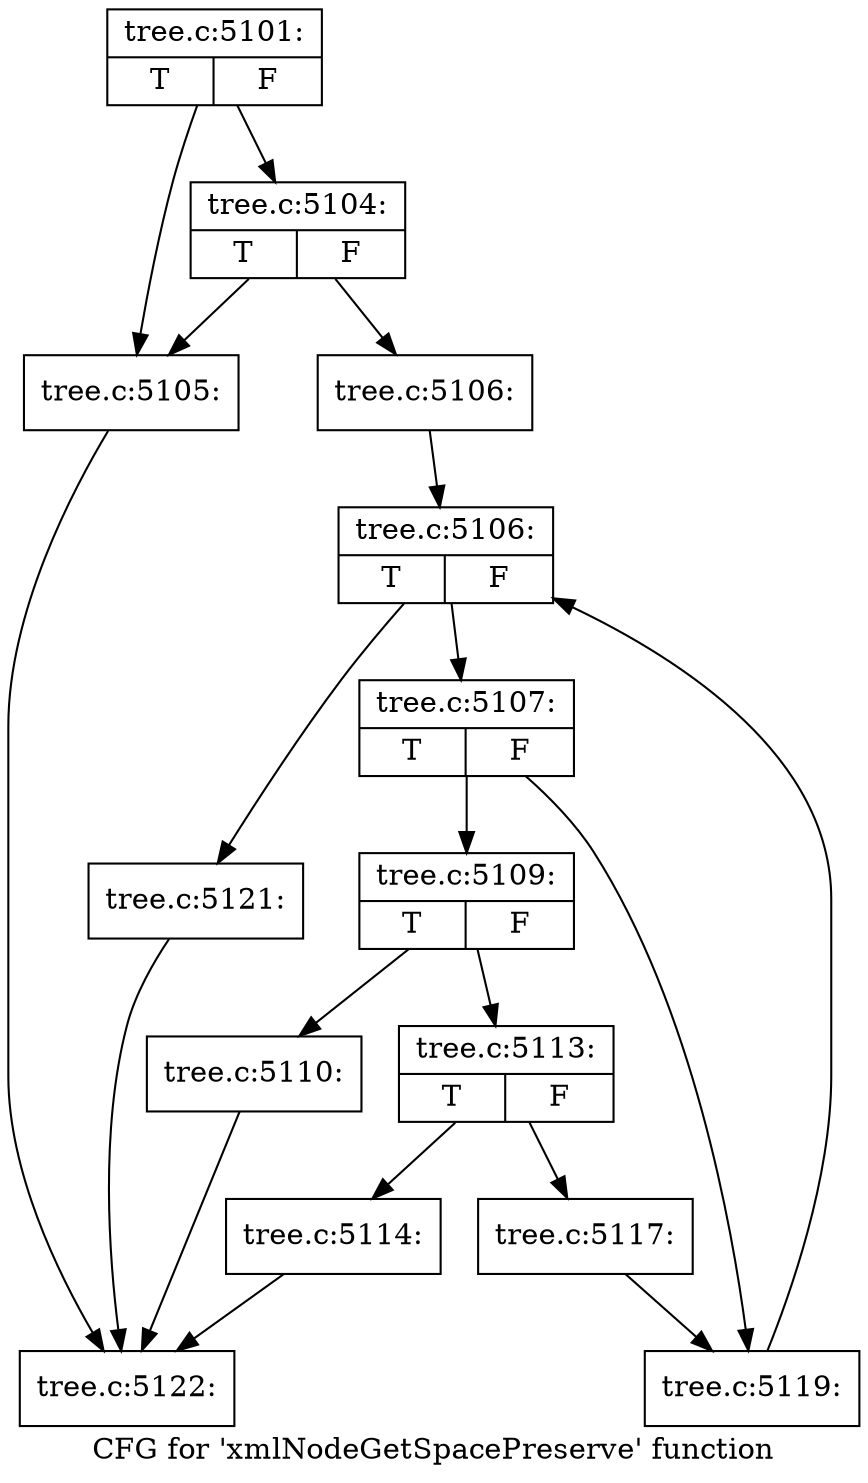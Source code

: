 digraph "CFG for 'xmlNodeGetSpacePreserve' function" {
	label="CFG for 'xmlNodeGetSpacePreserve' function";

	Node0x55ad0bc6df10 [shape=record,label="{tree.c:5101:|{<s0>T|<s1>F}}"];
	Node0x55ad0bc6df10 -> Node0x55ad0baaa3d0;
	Node0x55ad0bc6df10 -> Node0x55ad0baaa470;
	Node0x55ad0baaa470 [shape=record,label="{tree.c:5104:|{<s0>T|<s1>F}}"];
	Node0x55ad0baaa470 -> Node0x55ad0baaa3d0;
	Node0x55ad0baaa470 -> Node0x55ad0baaa420;
	Node0x55ad0baaa3d0 [shape=record,label="{tree.c:5105:}"];
	Node0x55ad0baaa3d0 -> Node0x55ad0bc6acd0;
	Node0x55ad0baaa420 [shape=record,label="{tree.c:5106:}"];
	Node0x55ad0baaa420 -> Node0x55ad0baa7750;
	Node0x55ad0baa7750 [shape=record,label="{tree.c:5106:|{<s0>T|<s1>F}}"];
	Node0x55ad0baa7750 -> Node0x55ad0baa7ad0;
	Node0x55ad0baa7750 -> Node0x55ad0baa7930;
	Node0x55ad0baa7ad0 [shape=record,label="{tree.c:5107:|{<s0>T|<s1>F}}"];
	Node0x55ad0baa7ad0 -> Node0x55ad0baa7e90;
	Node0x55ad0baa7ad0 -> Node0x55ad0baa7ee0;
	Node0x55ad0baa7e90 [shape=record,label="{tree.c:5109:|{<s0>T|<s1>F}}"];
	Node0x55ad0baa7e90 -> Node0x55ad0baa82a0;
	Node0x55ad0baa7e90 -> Node0x55ad0baa82f0;
	Node0x55ad0baa82a0 [shape=record,label="{tree.c:5110:}"];
	Node0x55ad0baa82a0 -> Node0x55ad0bc6acd0;
	Node0x55ad0baa82f0 [shape=record,label="{tree.c:5113:|{<s0>T|<s1>F}}"];
	Node0x55ad0baa82f0 -> Node0x55ad0bc73fa0;
	Node0x55ad0baa82f0 -> Node0x55ad0bc73ff0;
	Node0x55ad0bc73fa0 [shape=record,label="{tree.c:5114:}"];
	Node0x55ad0bc73fa0 -> Node0x55ad0bc6acd0;
	Node0x55ad0bc73ff0 [shape=record,label="{tree.c:5117:}"];
	Node0x55ad0bc73ff0 -> Node0x55ad0baa7ee0;
	Node0x55ad0baa7ee0 [shape=record,label="{tree.c:5119:}"];
	Node0x55ad0baa7ee0 -> Node0x55ad0baa7750;
	Node0x55ad0baa7930 [shape=record,label="{tree.c:5121:}"];
	Node0x55ad0baa7930 -> Node0x55ad0bc6acd0;
	Node0x55ad0bc6acd0 [shape=record,label="{tree.c:5122:}"];
}

